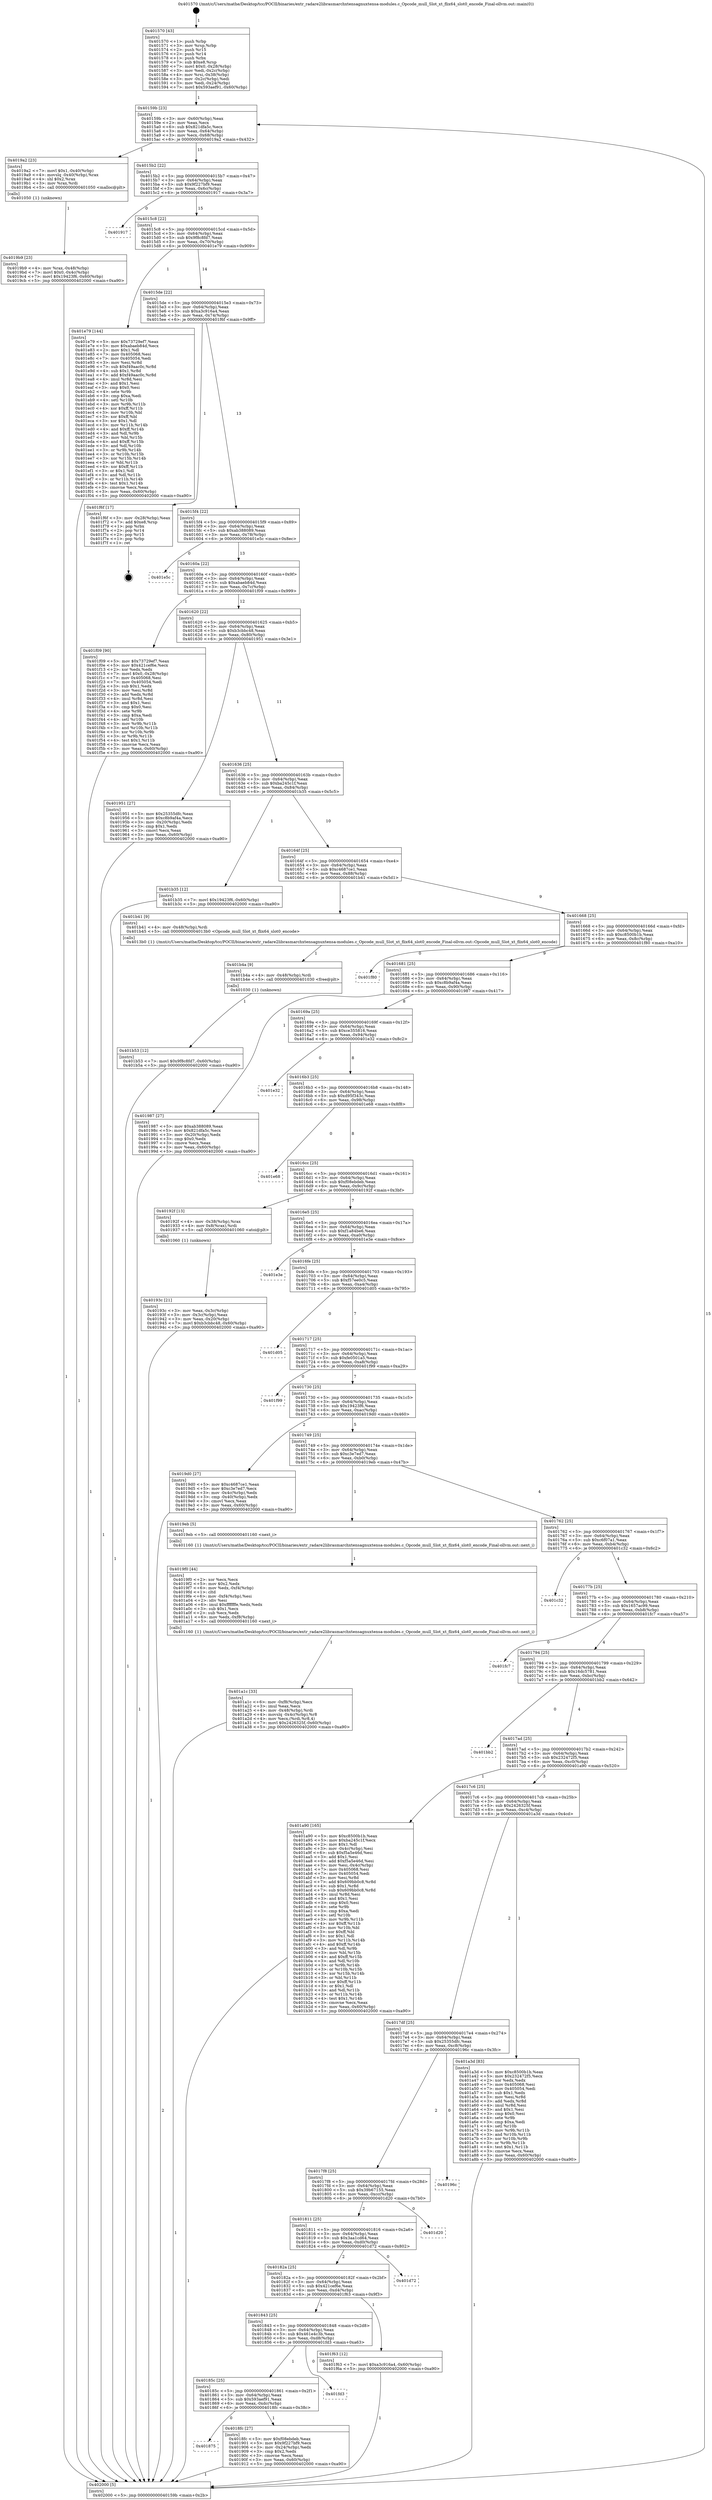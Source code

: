 digraph "0x401570" {
  label = "0x401570 (/mnt/c/Users/mathe/Desktop/tcc/POCII/binaries/extr_radare2librasmarchxtensagnuxtensa-modules.c_Opcode_mull_Slot_xt_flix64_slot0_encode_Final-ollvm.out::main(0))"
  labelloc = "t"
  node[shape=record]

  Entry [label="",width=0.3,height=0.3,shape=circle,fillcolor=black,style=filled]
  "0x40159b" [label="{
     0x40159b [23]\l
     | [instrs]\l
     &nbsp;&nbsp;0x40159b \<+3\>: mov -0x60(%rbp),%eax\l
     &nbsp;&nbsp;0x40159e \<+2\>: mov %eax,%ecx\l
     &nbsp;&nbsp;0x4015a0 \<+6\>: sub $0x821dfa5c,%ecx\l
     &nbsp;&nbsp;0x4015a6 \<+3\>: mov %eax,-0x64(%rbp)\l
     &nbsp;&nbsp;0x4015a9 \<+3\>: mov %ecx,-0x68(%rbp)\l
     &nbsp;&nbsp;0x4015ac \<+6\>: je 00000000004019a2 \<main+0x432\>\l
  }"]
  "0x4019a2" [label="{
     0x4019a2 [23]\l
     | [instrs]\l
     &nbsp;&nbsp;0x4019a2 \<+7\>: movl $0x1,-0x40(%rbp)\l
     &nbsp;&nbsp;0x4019a9 \<+4\>: movslq -0x40(%rbp),%rax\l
     &nbsp;&nbsp;0x4019ad \<+4\>: shl $0x2,%rax\l
     &nbsp;&nbsp;0x4019b1 \<+3\>: mov %rax,%rdi\l
     &nbsp;&nbsp;0x4019b4 \<+5\>: call 0000000000401050 \<malloc@plt\>\l
     | [calls]\l
     &nbsp;&nbsp;0x401050 \{1\} (unknown)\l
  }"]
  "0x4015b2" [label="{
     0x4015b2 [22]\l
     | [instrs]\l
     &nbsp;&nbsp;0x4015b2 \<+5\>: jmp 00000000004015b7 \<main+0x47\>\l
     &nbsp;&nbsp;0x4015b7 \<+3\>: mov -0x64(%rbp),%eax\l
     &nbsp;&nbsp;0x4015ba \<+5\>: sub $0x9f227bf9,%eax\l
     &nbsp;&nbsp;0x4015bf \<+3\>: mov %eax,-0x6c(%rbp)\l
     &nbsp;&nbsp;0x4015c2 \<+6\>: je 0000000000401917 \<main+0x3a7\>\l
  }"]
  Exit [label="",width=0.3,height=0.3,shape=circle,fillcolor=black,style=filled,peripheries=2]
  "0x401917" [label="{
     0x401917\l
  }", style=dashed]
  "0x4015c8" [label="{
     0x4015c8 [22]\l
     | [instrs]\l
     &nbsp;&nbsp;0x4015c8 \<+5\>: jmp 00000000004015cd \<main+0x5d\>\l
     &nbsp;&nbsp;0x4015cd \<+3\>: mov -0x64(%rbp),%eax\l
     &nbsp;&nbsp;0x4015d0 \<+5\>: sub $0x9f8c8fd7,%eax\l
     &nbsp;&nbsp;0x4015d5 \<+3\>: mov %eax,-0x70(%rbp)\l
     &nbsp;&nbsp;0x4015d8 \<+6\>: je 0000000000401e79 \<main+0x909\>\l
  }"]
  "0x401b53" [label="{
     0x401b53 [12]\l
     | [instrs]\l
     &nbsp;&nbsp;0x401b53 \<+7\>: movl $0x9f8c8fd7,-0x60(%rbp)\l
     &nbsp;&nbsp;0x401b5a \<+5\>: jmp 0000000000402000 \<main+0xa90\>\l
  }"]
  "0x401e79" [label="{
     0x401e79 [144]\l
     | [instrs]\l
     &nbsp;&nbsp;0x401e79 \<+5\>: mov $0x73729ef7,%eax\l
     &nbsp;&nbsp;0x401e7e \<+5\>: mov $0xabaeb84d,%ecx\l
     &nbsp;&nbsp;0x401e83 \<+2\>: mov $0x1,%dl\l
     &nbsp;&nbsp;0x401e85 \<+7\>: mov 0x405068,%esi\l
     &nbsp;&nbsp;0x401e8c \<+7\>: mov 0x405054,%edi\l
     &nbsp;&nbsp;0x401e93 \<+3\>: mov %esi,%r8d\l
     &nbsp;&nbsp;0x401e96 \<+7\>: sub $0xf49aac0c,%r8d\l
     &nbsp;&nbsp;0x401e9d \<+4\>: sub $0x1,%r8d\l
     &nbsp;&nbsp;0x401ea1 \<+7\>: add $0xf49aac0c,%r8d\l
     &nbsp;&nbsp;0x401ea8 \<+4\>: imul %r8d,%esi\l
     &nbsp;&nbsp;0x401eac \<+3\>: and $0x1,%esi\l
     &nbsp;&nbsp;0x401eaf \<+3\>: cmp $0x0,%esi\l
     &nbsp;&nbsp;0x401eb2 \<+4\>: sete %r9b\l
     &nbsp;&nbsp;0x401eb6 \<+3\>: cmp $0xa,%edi\l
     &nbsp;&nbsp;0x401eb9 \<+4\>: setl %r10b\l
     &nbsp;&nbsp;0x401ebd \<+3\>: mov %r9b,%r11b\l
     &nbsp;&nbsp;0x401ec0 \<+4\>: xor $0xff,%r11b\l
     &nbsp;&nbsp;0x401ec4 \<+3\>: mov %r10b,%bl\l
     &nbsp;&nbsp;0x401ec7 \<+3\>: xor $0xff,%bl\l
     &nbsp;&nbsp;0x401eca \<+3\>: xor $0x1,%dl\l
     &nbsp;&nbsp;0x401ecd \<+3\>: mov %r11b,%r14b\l
     &nbsp;&nbsp;0x401ed0 \<+4\>: and $0xff,%r14b\l
     &nbsp;&nbsp;0x401ed4 \<+3\>: and %dl,%r9b\l
     &nbsp;&nbsp;0x401ed7 \<+3\>: mov %bl,%r15b\l
     &nbsp;&nbsp;0x401eda \<+4\>: and $0xff,%r15b\l
     &nbsp;&nbsp;0x401ede \<+3\>: and %dl,%r10b\l
     &nbsp;&nbsp;0x401ee1 \<+3\>: or %r9b,%r14b\l
     &nbsp;&nbsp;0x401ee4 \<+3\>: or %r10b,%r15b\l
     &nbsp;&nbsp;0x401ee7 \<+3\>: xor %r15b,%r14b\l
     &nbsp;&nbsp;0x401eea \<+3\>: or %bl,%r11b\l
     &nbsp;&nbsp;0x401eed \<+4\>: xor $0xff,%r11b\l
     &nbsp;&nbsp;0x401ef1 \<+3\>: or $0x1,%dl\l
     &nbsp;&nbsp;0x401ef4 \<+3\>: and %dl,%r11b\l
     &nbsp;&nbsp;0x401ef7 \<+3\>: or %r11b,%r14b\l
     &nbsp;&nbsp;0x401efa \<+4\>: test $0x1,%r14b\l
     &nbsp;&nbsp;0x401efe \<+3\>: cmovne %ecx,%eax\l
     &nbsp;&nbsp;0x401f01 \<+3\>: mov %eax,-0x60(%rbp)\l
     &nbsp;&nbsp;0x401f04 \<+5\>: jmp 0000000000402000 \<main+0xa90\>\l
  }"]
  "0x4015de" [label="{
     0x4015de [22]\l
     | [instrs]\l
     &nbsp;&nbsp;0x4015de \<+5\>: jmp 00000000004015e3 \<main+0x73\>\l
     &nbsp;&nbsp;0x4015e3 \<+3\>: mov -0x64(%rbp),%eax\l
     &nbsp;&nbsp;0x4015e6 \<+5\>: sub $0xa3c916a4,%eax\l
     &nbsp;&nbsp;0x4015eb \<+3\>: mov %eax,-0x74(%rbp)\l
     &nbsp;&nbsp;0x4015ee \<+6\>: je 0000000000401f6f \<main+0x9ff\>\l
  }"]
  "0x401b4a" [label="{
     0x401b4a [9]\l
     | [instrs]\l
     &nbsp;&nbsp;0x401b4a \<+4\>: mov -0x48(%rbp),%rdi\l
     &nbsp;&nbsp;0x401b4e \<+5\>: call 0000000000401030 \<free@plt\>\l
     | [calls]\l
     &nbsp;&nbsp;0x401030 \{1\} (unknown)\l
  }"]
  "0x401f6f" [label="{
     0x401f6f [17]\l
     | [instrs]\l
     &nbsp;&nbsp;0x401f6f \<+3\>: mov -0x28(%rbp),%eax\l
     &nbsp;&nbsp;0x401f72 \<+7\>: add $0xe8,%rsp\l
     &nbsp;&nbsp;0x401f79 \<+1\>: pop %rbx\l
     &nbsp;&nbsp;0x401f7a \<+2\>: pop %r14\l
     &nbsp;&nbsp;0x401f7c \<+2\>: pop %r15\l
     &nbsp;&nbsp;0x401f7e \<+1\>: pop %rbp\l
     &nbsp;&nbsp;0x401f7f \<+1\>: ret\l
  }"]
  "0x4015f4" [label="{
     0x4015f4 [22]\l
     | [instrs]\l
     &nbsp;&nbsp;0x4015f4 \<+5\>: jmp 00000000004015f9 \<main+0x89\>\l
     &nbsp;&nbsp;0x4015f9 \<+3\>: mov -0x64(%rbp),%eax\l
     &nbsp;&nbsp;0x4015fc \<+5\>: sub $0xab388089,%eax\l
     &nbsp;&nbsp;0x401601 \<+3\>: mov %eax,-0x78(%rbp)\l
     &nbsp;&nbsp;0x401604 \<+6\>: je 0000000000401e5c \<main+0x8ec\>\l
  }"]
  "0x401a1c" [label="{
     0x401a1c [33]\l
     | [instrs]\l
     &nbsp;&nbsp;0x401a1c \<+6\>: mov -0xf8(%rbp),%ecx\l
     &nbsp;&nbsp;0x401a22 \<+3\>: imul %eax,%ecx\l
     &nbsp;&nbsp;0x401a25 \<+4\>: mov -0x48(%rbp),%rdi\l
     &nbsp;&nbsp;0x401a29 \<+4\>: movslq -0x4c(%rbp),%r8\l
     &nbsp;&nbsp;0x401a2d \<+4\>: mov %ecx,(%rdi,%r8,4)\l
     &nbsp;&nbsp;0x401a31 \<+7\>: movl $0x2426325f,-0x60(%rbp)\l
     &nbsp;&nbsp;0x401a38 \<+5\>: jmp 0000000000402000 \<main+0xa90\>\l
  }"]
  "0x401e5c" [label="{
     0x401e5c\l
  }", style=dashed]
  "0x40160a" [label="{
     0x40160a [22]\l
     | [instrs]\l
     &nbsp;&nbsp;0x40160a \<+5\>: jmp 000000000040160f \<main+0x9f\>\l
     &nbsp;&nbsp;0x40160f \<+3\>: mov -0x64(%rbp),%eax\l
     &nbsp;&nbsp;0x401612 \<+5\>: sub $0xabaeb84d,%eax\l
     &nbsp;&nbsp;0x401617 \<+3\>: mov %eax,-0x7c(%rbp)\l
     &nbsp;&nbsp;0x40161a \<+6\>: je 0000000000401f09 \<main+0x999\>\l
  }"]
  "0x4019f0" [label="{
     0x4019f0 [44]\l
     | [instrs]\l
     &nbsp;&nbsp;0x4019f0 \<+2\>: xor %ecx,%ecx\l
     &nbsp;&nbsp;0x4019f2 \<+5\>: mov $0x2,%edx\l
     &nbsp;&nbsp;0x4019f7 \<+6\>: mov %edx,-0xf4(%rbp)\l
     &nbsp;&nbsp;0x4019fd \<+1\>: cltd\l
     &nbsp;&nbsp;0x4019fe \<+6\>: mov -0xf4(%rbp),%esi\l
     &nbsp;&nbsp;0x401a04 \<+2\>: idiv %esi\l
     &nbsp;&nbsp;0x401a06 \<+6\>: imul $0xfffffffe,%edx,%edx\l
     &nbsp;&nbsp;0x401a0c \<+3\>: sub $0x1,%ecx\l
     &nbsp;&nbsp;0x401a0f \<+2\>: sub %ecx,%edx\l
     &nbsp;&nbsp;0x401a11 \<+6\>: mov %edx,-0xf8(%rbp)\l
     &nbsp;&nbsp;0x401a17 \<+5\>: call 0000000000401160 \<next_i\>\l
     | [calls]\l
     &nbsp;&nbsp;0x401160 \{1\} (/mnt/c/Users/mathe/Desktop/tcc/POCII/binaries/extr_radare2librasmarchxtensagnuxtensa-modules.c_Opcode_mull_Slot_xt_flix64_slot0_encode_Final-ollvm.out::next_i)\l
  }"]
  "0x401f09" [label="{
     0x401f09 [90]\l
     | [instrs]\l
     &nbsp;&nbsp;0x401f09 \<+5\>: mov $0x73729ef7,%eax\l
     &nbsp;&nbsp;0x401f0e \<+5\>: mov $0x421cef6e,%ecx\l
     &nbsp;&nbsp;0x401f13 \<+2\>: xor %edx,%edx\l
     &nbsp;&nbsp;0x401f15 \<+7\>: movl $0x0,-0x28(%rbp)\l
     &nbsp;&nbsp;0x401f1c \<+7\>: mov 0x405068,%esi\l
     &nbsp;&nbsp;0x401f23 \<+7\>: mov 0x405054,%edi\l
     &nbsp;&nbsp;0x401f2a \<+3\>: sub $0x1,%edx\l
     &nbsp;&nbsp;0x401f2d \<+3\>: mov %esi,%r8d\l
     &nbsp;&nbsp;0x401f30 \<+3\>: add %edx,%r8d\l
     &nbsp;&nbsp;0x401f33 \<+4\>: imul %r8d,%esi\l
     &nbsp;&nbsp;0x401f37 \<+3\>: and $0x1,%esi\l
     &nbsp;&nbsp;0x401f3a \<+3\>: cmp $0x0,%esi\l
     &nbsp;&nbsp;0x401f3d \<+4\>: sete %r9b\l
     &nbsp;&nbsp;0x401f41 \<+3\>: cmp $0xa,%edi\l
     &nbsp;&nbsp;0x401f44 \<+4\>: setl %r10b\l
     &nbsp;&nbsp;0x401f48 \<+3\>: mov %r9b,%r11b\l
     &nbsp;&nbsp;0x401f4b \<+3\>: and %r10b,%r11b\l
     &nbsp;&nbsp;0x401f4e \<+3\>: xor %r10b,%r9b\l
     &nbsp;&nbsp;0x401f51 \<+3\>: or %r9b,%r11b\l
     &nbsp;&nbsp;0x401f54 \<+4\>: test $0x1,%r11b\l
     &nbsp;&nbsp;0x401f58 \<+3\>: cmovne %ecx,%eax\l
     &nbsp;&nbsp;0x401f5b \<+3\>: mov %eax,-0x60(%rbp)\l
     &nbsp;&nbsp;0x401f5e \<+5\>: jmp 0000000000402000 \<main+0xa90\>\l
  }"]
  "0x401620" [label="{
     0x401620 [22]\l
     | [instrs]\l
     &nbsp;&nbsp;0x401620 \<+5\>: jmp 0000000000401625 \<main+0xb5\>\l
     &nbsp;&nbsp;0x401625 \<+3\>: mov -0x64(%rbp),%eax\l
     &nbsp;&nbsp;0x401628 \<+5\>: sub $0xb3cbbc48,%eax\l
     &nbsp;&nbsp;0x40162d \<+3\>: mov %eax,-0x80(%rbp)\l
     &nbsp;&nbsp;0x401630 \<+6\>: je 0000000000401951 \<main+0x3e1\>\l
  }"]
  "0x4019b9" [label="{
     0x4019b9 [23]\l
     | [instrs]\l
     &nbsp;&nbsp;0x4019b9 \<+4\>: mov %rax,-0x48(%rbp)\l
     &nbsp;&nbsp;0x4019bd \<+7\>: movl $0x0,-0x4c(%rbp)\l
     &nbsp;&nbsp;0x4019c4 \<+7\>: movl $0x19423f6,-0x60(%rbp)\l
     &nbsp;&nbsp;0x4019cb \<+5\>: jmp 0000000000402000 \<main+0xa90\>\l
  }"]
  "0x401951" [label="{
     0x401951 [27]\l
     | [instrs]\l
     &nbsp;&nbsp;0x401951 \<+5\>: mov $0x25355dfc,%eax\l
     &nbsp;&nbsp;0x401956 \<+5\>: mov $0xc8b9af4a,%ecx\l
     &nbsp;&nbsp;0x40195b \<+3\>: mov -0x20(%rbp),%edx\l
     &nbsp;&nbsp;0x40195e \<+3\>: cmp $0x1,%edx\l
     &nbsp;&nbsp;0x401961 \<+3\>: cmovl %ecx,%eax\l
     &nbsp;&nbsp;0x401964 \<+3\>: mov %eax,-0x60(%rbp)\l
     &nbsp;&nbsp;0x401967 \<+5\>: jmp 0000000000402000 \<main+0xa90\>\l
  }"]
  "0x401636" [label="{
     0x401636 [25]\l
     | [instrs]\l
     &nbsp;&nbsp;0x401636 \<+5\>: jmp 000000000040163b \<main+0xcb\>\l
     &nbsp;&nbsp;0x40163b \<+3\>: mov -0x64(%rbp),%eax\l
     &nbsp;&nbsp;0x40163e \<+5\>: sub $0xba245c1f,%eax\l
     &nbsp;&nbsp;0x401643 \<+6\>: mov %eax,-0x84(%rbp)\l
     &nbsp;&nbsp;0x401649 \<+6\>: je 0000000000401b35 \<main+0x5c5\>\l
  }"]
  "0x40193c" [label="{
     0x40193c [21]\l
     | [instrs]\l
     &nbsp;&nbsp;0x40193c \<+3\>: mov %eax,-0x3c(%rbp)\l
     &nbsp;&nbsp;0x40193f \<+3\>: mov -0x3c(%rbp),%eax\l
     &nbsp;&nbsp;0x401942 \<+3\>: mov %eax,-0x20(%rbp)\l
     &nbsp;&nbsp;0x401945 \<+7\>: movl $0xb3cbbc48,-0x60(%rbp)\l
     &nbsp;&nbsp;0x40194c \<+5\>: jmp 0000000000402000 \<main+0xa90\>\l
  }"]
  "0x401b35" [label="{
     0x401b35 [12]\l
     | [instrs]\l
     &nbsp;&nbsp;0x401b35 \<+7\>: movl $0x19423f6,-0x60(%rbp)\l
     &nbsp;&nbsp;0x401b3c \<+5\>: jmp 0000000000402000 \<main+0xa90\>\l
  }"]
  "0x40164f" [label="{
     0x40164f [25]\l
     | [instrs]\l
     &nbsp;&nbsp;0x40164f \<+5\>: jmp 0000000000401654 \<main+0xe4\>\l
     &nbsp;&nbsp;0x401654 \<+3\>: mov -0x64(%rbp),%eax\l
     &nbsp;&nbsp;0x401657 \<+5\>: sub $0xc4687ce1,%eax\l
     &nbsp;&nbsp;0x40165c \<+6\>: mov %eax,-0x88(%rbp)\l
     &nbsp;&nbsp;0x401662 \<+6\>: je 0000000000401b41 \<main+0x5d1\>\l
  }"]
  "0x401570" [label="{
     0x401570 [43]\l
     | [instrs]\l
     &nbsp;&nbsp;0x401570 \<+1\>: push %rbp\l
     &nbsp;&nbsp;0x401571 \<+3\>: mov %rsp,%rbp\l
     &nbsp;&nbsp;0x401574 \<+2\>: push %r15\l
     &nbsp;&nbsp;0x401576 \<+2\>: push %r14\l
     &nbsp;&nbsp;0x401578 \<+1\>: push %rbx\l
     &nbsp;&nbsp;0x401579 \<+7\>: sub $0xe8,%rsp\l
     &nbsp;&nbsp;0x401580 \<+7\>: movl $0x0,-0x28(%rbp)\l
     &nbsp;&nbsp;0x401587 \<+3\>: mov %edi,-0x2c(%rbp)\l
     &nbsp;&nbsp;0x40158a \<+4\>: mov %rsi,-0x38(%rbp)\l
     &nbsp;&nbsp;0x40158e \<+3\>: mov -0x2c(%rbp),%edi\l
     &nbsp;&nbsp;0x401591 \<+3\>: mov %edi,-0x24(%rbp)\l
     &nbsp;&nbsp;0x401594 \<+7\>: movl $0x593aef91,-0x60(%rbp)\l
  }"]
  "0x401b41" [label="{
     0x401b41 [9]\l
     | [instrs]\l
     &nbsp;&nbsp;0x401b41 \<+4\>: mov -0x48(%rbp),%rdi\l
     &nbsp;&nbsp;0x401b45 \<+5\>: call 00000000004013b0 \<Opcode_mull_Slot_xt_flix64_slot0_encode\>\l
     | [calls]\l
     &nbsp;&nbsp;0x4013b0 \{1\} (/mnt/c/Users/mathe/Desktop/tcc/POCII/binaries/extr_radare2librasmarchxtensagnuxtensa-modules.c_Opcode_mull_Slot_xt_flix64_slot0_encode_Final-ollvm.out::Opcode_mull_Slot_xt_flix64_slot0_encode)\l
  }"]
  "0x401668" [label="{
     0x401668 [25]\l
     | [instrs]\l
     &nbsp;&nbsp;0x401668 \<+5\>: jmp 000000000040166d \<main+0xfd\>\l
     &nbsp;&nbsp;0x40166d \<+3\>: mov -0x64(%rbp),%eax\l
     &nbsp;&nbsp;0x401670 \<+5\>: sub $0xc8500b1b,%eax\l
     &nbsp;&nbsp;0x401675 \<+6\>: mov %eax,-0x8c(%rbp)\l
     &nbsp;&nbsp;0x40167b \<+6\>: je 0000000000401f80 \<main+0xa10\>\l
  }"]
  "0x402000" [label="{
     0x402000 [5]\l
     | [instrs]\l
     &nbsp;&nbsp;0x402000 \<+5\>: jmp 000000000040159b \<main+0x2b\>\l
  }"]
  "0x401f80" [label="{
     0x401f80\l
  }", style=dashed]
  "0x401681" [label="{
     0x401681 [25]\l
     | [instrs]\l
     &nbsp;&nbsp;0x401681 \<+5\>: jmp 0000000000401686 \<main+0x116\>\l
     &nbsp;&nbsp;0x401686 \<+3\>: mov -0x64(%rbp),%eax\l
     &nbsp;&nbsp;0x401689 \<+5\>: sub $0xc8b9af4a,%eax\l
     &nbsp;&nbsp;0x40168e \<+6\>: mov %eax,-0x90(%rbp)\l
     &nbsp;&nbsp;0x401694 \<+6\>: je 0000000000401987 \<main+0x417\>\l
  }"]
  "0x401875" [label="{
     0x401875\l
  }", style=dashed]
  "0x401987" [label="{
     0x401987 [27]\l
     | [instrs]\l
     &nbsp;&nbsp;0x401987 \<+5\>: mov $0xab388089,%eax\l
     &nbsp;&nbsp;0x40198c \<+5\>: mov $0x821dfa5c,%ecx\l
     &nbsp;&nbsp;0x401991 \<+3\>: mov -0x20(%rbp),%edx\l
     &nbsp;&nbsp;0x401994 \<+3\>: cmp $0x0,%edx\l
     &nbsp;&nbsp;0x401997 \<+3\>: cmove %ecx,%eax\l
     &nbsp;&nbsp;0x40199a \<+3\>: mov %eax,-0x60(%rbp)\l
     &nbsp;&nbsp;0x40199d \<+5\>: jmp 0000000000402000 \<main+0xa90\>\l
  }"]
  "0x40169a" [label="{
     0x40169a [25]\l
     | [instrs]\l
     &nbsp;&nbsp;0x40169a \<+5\>: jmp 000000000040169f \<main+0x12f\>\l
     &nbsp;&nbsp;0x40169f \<+3\>: mov -0x64(%rbp),%eax\l
     &nbsp;&nbsp;0x4016a2 \<+5\>: sub $0xce355816,%eax\l
     &nbsp;&nbsp;0x4016a7 \<+6\>: mov %eax,-0x94(%rbp)\l
     &nbsp;&nbsp;0x4016ad \<+6\>: je 0000000000401e32 \<main+0x8c2\>\l
  }"]
  "0x4018fc" [label="{
     0x4018fc [27]\l
     | [instrs]\l
     &nbsp;&nbsp;0x4018fc \<+5\>: mov $0xf08ebdeb,%eax\l
     &nbsp;&nbsp;0x401901 \<+5\>: mov $0x9f227bf9,%ecx\l
     &nbsp;&nbsp;0x401906 \<+3\>: mov -0x24(%rbp),%edx\l
     &nbsp;&nbsp;0x401909 \<+3\>: cmp $0x2,%edx\l
     &nbsp;&nbsp;0x40190c \<+3\>: cmovne %ecx,%eax\l
     &nbsp;&nbsp;0x40190f \<+3\>: mov %eax,-0x60(%rbp)\l
     &nbsp;&nbsp;0x401912 \<+5\>: jmp 0000000000402000 \<main+0xa90\>\l
  }"]
  "0x401e32" [label="{
     0x401e32\l
  }", style=dashed]
  "0x4016b3" [label="{
     0x4016b3 [25]\l
     | [instrs]\l
     &nbsp;&nbsp;0x4016b3 \<+5\>: jmp 00000000004016b8 \<main+0x148\>\l
     &nbsp;&nbsp;0x4016b8 \<+3\>: mov -0x64(%rbp),%eax\l
     &nbsp;&nbsp;0x4016bb \<+5\>: sub $0xd95f343c,%eax\l
     &nbsp;&nbsp;0x4016c0 \<+6\>: mov %eax,-0x98(%rbp)\l
     &nbsp;&nbsp;0x4016c6 \<+6\>: je 0000000000401e68 \<main+0x8f8\>\l
  }"]
  "0x40185c" [label="{
     0x40185c [25]\l
     | [instrs]\l
     &nbsp;&nbsp;0x40185c \<+5\>: jmp 0000000000401861 \<main+0x2f1\>\l
     &nbsp;&nbsp;0x401861 \<+3\>: mov -0x64(%rbp),%eax\l
     &nbsp;&nbsp;0x401864 \<+5\>: sub $0x593aef91,%eax\l
     &nbsp;&nbsp;0x401869 \<+6\>: mov %eax,-0xdc(%rbp)\l
     &nbsp;&nbsp;0x40186f \<+6\>: je 00000000004018fc \<main+0x38c\>\l
  }"]
  "0x401e68" [label="{
     0x401e68\l
  }", style=dashed]
  "0x4016cc" [label="{
     0x4016cc [25]\l
     | [instrs]\l
     &nbsp;&nbsp;0x4016cc \<+5\>: jmp 00000000004016d1 \<main+0x161\>\l
     &nbsp;&nbsp;0x4016d1 \<+3\>: mov -0x64(%rbp),%eax\l
     &nbsp;&nbsp;0x4016d4 \<+5\>: sub $0xf08ebdeb,%eax\l
     &nbsp;&nbsp;0x4016d9 \<+6\>: mov %eax,-0x9c(%rbp)\l
     &nbsp;&nbsp;0x4016df \<+6\>: je 000000000040192f \<main+0x3bf\>\l
  }"]
  "0x401fd3" [label="{
     0x401fd3\l
  }", style=dashed]
  "0x40192f" [label="{
     0x40192f [13]\l
     | [instrs]\l
     &nbsp;&nbsp;0x40192f \<+4\>: mov -0x38(%rbp),%rax\l
     &nbsp;&nbsp;0x401933 \<+4\>: mov 0x8(%rax),%rdi\l
     &nbsp;&nbsp;0x401937 \<+5\>: call 0000000000401060 \<atoi@plt\>\l
     | [calls]\l
     &nbsp;&nbsp;0x401060 \{1\} (unknown)\l
  }"]
  "0x4016e5" [label="{
     0x4016e5 [25]\l
     | [instrs]\l
     &nbsp;&nbsp;0x4016e5 \<+5\>: jmp 00000000004016ea \<main+0x17a\>\l
     &nbsp;&nbsp;0x4016ea \<+3\>: mov -0x64(%rbp),%eax\l
     &nbsp;&nbsp;0x4016ed \<+5\>: sub $0xf1a84be6,%eax\l
     &nbsp;&nbsp;0x4016f2 \<+6\>: mov %eax,-0xa0(%rbp)\l
     &nbsp;&nbsp;0x4016f8 \<+6\>: je 0000000000401e3e \<main+0x8ce\>\l
  }"]
  "0x401843" [label="{
     0x401843 [25]\l
     | [instrs]\l
     &nbsp;&nbsp;0x401843 \<+5\>: jmp 0000000000401848 \<main+0x2d8\>\l
     &nbsp;&nbsp;0x401848 \<+3\>: mov -0x64(%rbp),%eax\l
     &nbsp;&nbsp;0x40184b \<+5\>: sub $0x461e4c3b,%eax\l
     &nbsp;&nbsp;0x401850 \<+6\>: mov %eax,-0xd8(%rbp)\l
     &nbsp;&nbsp;0x401856 \<+6\>: je 0000000000401fd3 \<main+0xa63\>\l
  }"]
  "0x401e3e" [label="{
     0x401e3e\l
  }", style=dashed]
  "0x4016fe" [label="{
     0x4016fe [25]\l
     | [instrs]\l
     &nbsp;&nbsp;0x4016fe \<+5\>: jmp 0000000000401703 \<main+0x193\>\l
     &nbsp;&nbsp;0x401703 \<+3\>: mov -0x64(%rbp),%eax\l
     &nbsp;&nbsp;0x401706 \<+5\>: sub $0xf57ee0c5,%eax\l
     &nbsp;&nbsp;0x40170b \<+6\>: mov %eax,-0xa4(%rbp)\l
     &nbsp;&nbsp;0x401711 \<+6\>: je 0000000000401d05 \<main+0x795\>\l
  }"]
  "0x401f63" [label="{
     0x401f63 [12]\l
     | [instrs]\l
     &nbsp;&nbsp;0x401f63 \<+7\>: movl $0xa3c916a4,-0x60(%rbp)\l
     &nbsp;&nbsp;0x401f6a \<+5\>: jmp 0000000000402000 \<main+0xa90\>\l
  }"]
  "0x401d05" [label="{
     0x401d05\l
  }", style=dashed]
  "0x401717" [label="{
     0x401717 [25]\l
     | [instrs]\l
     &nbsp;&nbsp;0x401717 \<+5\>: jmp 000000000040171c \<main+0x1ac\>\l
     &nbsp;&nbsp;0x40171c \<+3\>: mov -0x64(%rbp),%eax\l
     &nbsp;&nbsp;0x40171f \<+5\>: sub $0xfe0501a5,%eax\l
     &nbsp;&nbsp;0x401724 \<+6\>: mov %eax,-0xa8(%rbp)\l
     &nbsp;&nbsp;0x40172a \<+6\>: je 0000000000401f99 \<main+0xa29\>\l
  }"]
  "0x40182a" [label="{
     0x40182a [25]\l
     | [instrs]\l
     &nbsp;&nbsp;0x40182a \<+5\>: jmp 000000000040182f \<main+0x2bf\>\l
     &nbsp;&nbsp;0x40182f \<+3\>: mov -0x64(%rbp),%eax\l
     &nbsp;&nbsp;0x401832 \<+5\>: sub $0x421cef6e,%eax\l
     &nbsp;&nbsp;0x401837 \<+6\>: mov %eax,-0xd4(%rbp)\l
     &nbsp;&nbsp;0x40183d \<+6\>: je 0000000000401f63 \<main+0x9f3\>\l
  }"]
  "0x401f99" [label="{
     0x401f99\l
  }", style=dashed]
  "0x401730" [label="{
     0x401730 [25]\l
     | [instrs]\l
     &nbsp;&nbsp;0x401730 \<+5\>: jmp 0000000000401735 \<main+0x1c5\>\l
     &nbsp;&nbsp;0x401735 \<+3\>: mov -0x64(%rbp),%eax\l
     &nbsp;&nbsp;0x401738 \<+5\>: sub $0x19423f6,%eax\l
     &nbsp;&nbsp;0x40173d \<+6\>: mov %eax,-0xac(%rbp)\l
     &nbsp;&nbsp;0x401743 \<+6\>: je 00000000004019d0 \<main+0x460\>\l
  }"]
  "0x401d72" [label="{
     0x401d72\l
  }", style=dashed]
  "0x4019d0" [label="{
     0x4019d0 [27]\l
     | [instrs]\l
     &nbsp;&nbsp;0x4019d0 \<+5\>: mov $0xc4687ce1,%eax\l
     &nbsp;&nbsp;0x4019d5 \<+5\>: mov $0xc3e7ed7,%ecx\l
     &nbsp;&nbsp;0x4019da \<+3\>: mov -0x4c(%rbp),%edx\l
     &nbsp;&nbsp;0x4019dd \<+3\>: cmp -0x40(%rbp),%edx\l
     &nbsp;&nbsp;0x4019e0 \<+3\>: cmovl %ecx,%eax\l
     &nbsp;&nbsp;0x4019e3 \<+3\>: mov %eax,-0x60(%rbp)\l
     &nbsp;&nbsp;0x4019e6 \<+5\>: jmp 0000000000402000 \<main+0xa90\>\l
  }"]
  "0x401749" [label="{
     0x401749 [25]\l
     | [instrs]\l
     &nbsp;&nbsp;0x401749 \<+5\>: jmp 000000000040174e \<main+0x1de\>\l
     &nbsp;&nbsp;0x40174e \<+3\>: mov -0x64(%rbp),%eax\l
     &nbsp;&nbsp;0x401751 \<+5\>: sub $0xc3e7ed7,%eax\l
     &nbsp;&nbsp;0x401756 \<+6\>: mov %eax,-0xb0(%rbp)\l
     &nbsp;&nbsp;0x40175c \<+6\>: je 00000000004019eb \<main+0x47b\>\l
  }"]
  "0x401811" [label="{
     0x401811 [25]\l
     | [instrs]\l
     &nbsp;&nbsp;0x401811 \<+5\>: jmp 0000000000401816 \<main+0x2a6\>\l
     &nbsp;&nbsp;0x401816 \<+3\>: mov -0x64(%rbp),%eax\l
     &nbsp;&nbsp;0x401819 \<+5\>: sub $0x3aa1cd64,%eax\l
     &nbsp;&nbsp;0x40181e \<+6\>: mov %eax,-0xd0(%rbp)\l
     &nbsp;&nbsp;0x401824 \<+6\>: je 0000000000401d72 \<main+0x802\>\l
  }"]
  "0x4019eb" [label="{
     0x4019eb [5]\l
     | [instrs]\l
     &nbsp;&nbsp;0x4019eb \<+5\>: call 0000000000401160 \<next_i\>\l
     | [calls]\l
     &nbsp;&nbsp;0x401160 \{1\} (/mnt/c/Users/mathe/Desktop/tcc/POCII/binaries/extr_radare2librasmarchxtensagnuxtensa-modules.c_Opcode_mull_Slot_xt_flix64_slot0_encode_Final-ollvm.out::next_i)\l
  }"]
  "0x401762" [label="{
     0x401762 [25]\l
     | [instrs]\l
     &nbsp;&nbsp;0x401762 \<+5\>: jmp 0000000000401767 \<main+0x1f7\>\l
     &nbsp;&nbsp;0x401767 \<+3\>: mov -0x64(%rbp),%eax\l
     &nbsp;&nbsp;0x40176a \<+5\>: sub $0xc6f07a1,%eax\l
     &nbsp;&nbsp;0x40176f \<+6\>: mov %eax,-0xb4(%rbp)\l
     &nbsp;&nbsp;0x401775 \<+6\>: je 0000000000401c32 \<main+0x6c2\>\l
  }"]
  "0x401d20" [label="{
     0x401d20\l
  }", style=dashed]
  "0x401c32" [label="{
     0x401c32\l
  }", style=dashed]
  "0x40177b" [label="{
     0x40177b [25]\l
     | [instrs]\l
     &nbsp;&nbsp;0x40177b \<+5\>: jmp 0000000000401780 \<main+0x210\>\l
     &nbsp;&nbsp;0x401780 \<+3\>: mov -0x64(%rbp),%eax\l
     &nbsp;&nbsp;0x401783 \<+5\>: sub $0x1657ac99,%eax\l
     &nbsp;&nbsp;0x401788 \<+6\>: mov %eax,-0xb8(%rbp)\l
     &nbsp;&nbsp;0x40178e \<+6\>: je 0000000000401fc7 \<main+0xa57\>\l
  }"]
  "0x4017f8" [label="{
     0x4017f8 [25]\l
     | [instrs]\l
     &nbsp;&nbsp;0x4017f8 \<+5\>: jmp 00000000004017fd \<main+0x28d\>\l
     &nbsp;&nbsp;0x4017fd \<+3\>: mov -0x64(%rbp),%eax\l
     &nbsp;&nbsp;0x401800 \<+5\>: sub $0x39b67155,%eax\l
     &nbsp;&nbsp;0x401805 \<+6\>: mov %eax,-0xcc(%rbp)\l
     &nbsp;&nbsp;0x40180b \<+6\>: je 0000000000401d20 \<main+0x7b0\>\l
  }"]
  "0x401fc7" [label="{
     0x401fc7\l
  }", style=dashed]
  "0x401794" [label="{
     0x401794 [25]\l
     | [instrs]\l
     &nbsp;&nbsp;0x401794 \<+5\>: jmp 0000000000401799 \<main+0x229\>\l
     &nbsp;&nbsp;0x401799 \<+3\>: mov -0x64(%rbp),%eax\l
     &nbsp;&nbsp;0x40179c \<+5\>: sub $0x16dc5781,%eax\l
     &nbsp;&nbsp;0x4017a1 \<+6\>: mov %eax,-0xbc(%rbp)\l
     &nbsp;&nbsp;0x4017a7 \<+6\>: je 0000000000401bb2 \<main+0x642\>\l
  }"]
  "0x40196c" [label="{
     0x40196c\l
  }", style=dashed]
  "0x401bb2" [label="{
     0x401bb2\l
  }", style=dashed]
  "0x4017ad" [label="{
     0x4017ad [25]\l
     | [instrs]\l
     &nbsp;&nbsp;0x4017ad \<+5\>: jmp 00000000004017b2 \<main+0x242\>\l
     &nbsp;&nbsp;0x4017b2 \<+3\>: mov -0x64(%rbp),%eax\l
     &nbsp;&nbsp;0x4017b5 \<+5\>: sub $0x232472f5,%eax\l
     &nbsp;&nbsp;0x4017ba \<+6\>: mov %eax,-0xc0(%rbp)\l
     &nbsp;&nbsp;0x4017c0 \<+6\>: je 0000000000401a90 \<main+0x520\>\l
  }"]
  "0x4017df" [label="{
     0x4017df [25]\l
     | [instrs]\l
     &nbsp;&nbsp;0x4017df \<+5\>: jmp 00000000004017e4 \<main+0x274\>\l
     &nbsp;&nbsp;0x4017e4 \<+3\>: mov -0x64(%rbp),%eax\l
     &nbsp;&nbsp;0x4017e7 \<+5\>: sub $0x25355dfc,%eax\l
     &nbsp;&nbsp;0x4017ec \<+6\>: mov %eax,-0xc8(%rbp)\l
     &nbsp;&nbsp;0x4017f2 \<+6\>: je 000000000040196c \<main+0x3fc\>\l
  }"]
  "0x401a90" [label="{
     0x401a90 [165]\l
     | [instrs]\l
     &nbsp;&nbsp;0x401a90 \<+5\>: mov $0xc8500b1b,%eax\l
     &nbsp;&nbsp;0x401a95 \<+5\>: mov $0xba245c1f,%ecx\l
     &nbsp;&nbsp;0x401a9a \<+2\>: mov $0x1,%dl\l
     &nbsp;&nbsp;0x401a9c \<+3\>: mov -0x4c(%rbp),%esi\l
     &nbsp;&nbsp;0x401a9f \<+6\>: sub $0xf5a5e46d,%esi\l
     &nbsp;&nbsp;0x401aa5 \<+3\>: add $0x1,%esi\l
     &nbsp;&nbsp;0x401aa8 \<+6\>: add $0xf5a5e46d,%esi\l
     &nbsp;&nbsp;0x401aae \<+3\>: mov %esi,-0x4c(%rbp)\l
     &nbsp;&nbsp;0x401ab1 \<+7\>: mov 0x405068,%esi\l
     &nbsp;&nbsp;0x401ab8 \<+7\>: mov 0x405054,%edi\l
     &nbsp;&nbsp;0x401abf \<+3\>: mov %esi,%r8d\l
     &nbsp;&nbsp;0x401ac2 \<+7\>: add $0x609bb0c8,%r8d\l
     &nbsp;&nbsp;0x401ac9 \<+4\>: sub $0x1,%r8d\l
     &nbsp;&nbsp;0x401acd \<+7\>: sub $0x609bb0c8,%r8d\l
     &nbsp;&nbsp;0x401ad4 \<+4\>: imul %r8d,%esi\l
     &nbsp;&nbsp;0x401ad8 \<+3\>: and $0x1,%esi\l
     &nbsp;&nbsp;0x401adb \<+3\>: cmp $0x0,%esi\l
     &nbsp;&nbsp;0x401ade \<+4\>: sete %r9b\l
     &nbsp;&nbsp;0x401ae2 \<+3\>: cmp $0xa,%edi\l
     &nbsp;&nbsp;0x401ae5 \<+4\>: setl %r10b\l
     &nbsp;&nbsp;0x401ae9 \<+3\>: mov %r9b,%r11b\l
     &nbsp;&nbsp;0x401aec \<+4\>: xor $0xff,%r11b\l
     &nbsp;&nbsp;0x401af0 \<+3\>: mov %r10b,%bl\l
     &nbsp;&nbsp;0x401af3 \<+3\>: xor $0xff,%bl\l
     &nbsp;&nbsp;0x401af6 \<+3\>: xor $0x1,%dl\l
     &nbsp;&nbsp;0x401af9 \<+3\>: mov %r11b,%r14b\l
     &nbsp;&nbsp;0x401afc \<+4\>: and $0xff,%r14b\l
     &nbsp;&nbsp;0x401b00 \<+3\>: and %dl,%r9b\l
     &nbsp;&nbsp;0x401b03 \<+3\>: mov %bl,%r15b\l
     &nbsp;&nbsp;0x401b06 \<+4\>: and $0xff,%r15b\l
     &nbsp;&nbsp;0x401b0a \<+3\>: and %dl,%r10b\l
     &nbsp;&nbsp;0x401b0d \<+3\>: or %r9b,%r14b\l
     &nbsp;&nbsp;0x401b10 \<+3\>: or %r10b,%r15b\l
     &nbsp;&nbsp;0x401b13 \<+3\>: xor %r15b,%r14b\l
     &nbsp;&nbsp;0x401b16 \<+3\>: or %bl,%r11b\l
     &nbsp;&nbsp;0x401b19 \<+4\>: xor $0xff,%r11b\l
     &nbsp;&nbsp;0x401b1d \<+3\>: or $0x1,%dl\l
     &nbsp;&nbsp;0x401b20 \<+3\>: and %dl,%r11b\l
     &nbsp;&nbsp;0x401b23 \<+3\>: or %r11b,%r14b\l
     &nbsp;&nbsp;0x401b26 \<+4\>: test $0x1,%r14b\l
     &nbsp;&nbsp;0x401b2a \<+3\>: cmovne %ecx,%eax\l
     &nbsp;&nbsp;0x401b2d \<+3\>: mov %eax,-0x60(%rbp)\l
     &nbsp;&nbsp;0x401b30 \<+5\>: jmp 0000000000402000 \<main+0xa90\>\l
  }"]
  "0x4017c6" [label="{
     0x4017c6 [25]\l
     | [instrs]\l
     &nbsp;&nbsp;0x4017c6 \<+5\>: jmp 00000000004017cb \<main+0x25b\>\l
     &nbsp;&nbsp;0x4017cb \<+3\>: mov -0x64(%rbp),%eax\l
     &nbsp;&nbsp;0x4017ce \<+5\>: sub $0x2426325f,%eax\l
     &nbsp;&nbsp;0x4017d3 \<+6\>: mov %eax,-0xc4(%rbp)\l
     &nbsp;&nbsp;0x4017d9 \<+6\>: je 0000000000401a3d \<main+0x4cd\>\l
  }"]
  "0x401a3d" [label="{
     0x401a3d [83]\l
     | [instrs]\l
     &nbsp;&nbsp;0x401a3d \<+5\>: mov $0xc8500b1b,%eax\l
     &nbsp;&nbsp;0x401a42 \<+5\>: mov $0x232472f5,%ecx\l
     &nbsp;&nbsp;0x401a47 \<+2\>: xor %edx,%edx\l
     &nbsp;&nbsp;0x401a49 \<+7\>: mov 0x405068,%esi\l
     &nbsp;&nbsp;0x401a50 \<+7\>: mov 0x405054,%edi\l
     &nbsp;&nbsp;0x401a57 \<+3\>: sub $0x1,%edx\l
     &nbsp;&nbsp;0x401a5a \<+3\>: mov %esi,%r8d\l
     &nbsp;&nbsp;0x401a5d \<+3\>: add %edx,%r8d\l
     &nbsp;&nbsp;0x401a60 \<+4\>: imul %r8d,%esi\l
     &nbsp;&nbsp;0x401a64 \<+3\>: and $0x1,%esi\l
     &nbsp;&nbsp;0x401a67 \<+3\>: cmp $0x0,%esi\l
     &nbsp;&nbsp;0x401a6a \<+4\>: sete %r9b\l
     &nbsp;&nbsp;0x401a6e \<+3\>: cmp $0xa,%edi\l
     &nbsp;&nbsp;0x401a71 \<+4\>: setl %r10b\l
     &nbsp;&nbsp;0x401a75 \<+3\>: mov %r9b,%r11b\l
     &nbsp;&nbsp;0x401a78 \<+3\>: and %r10b,%r11b\l
     &nbsp;&nbsp;0x401a7b \<+3\>: xor %r10b,%r9b\l
     &nbsp;&nbsp;0x401a7e \<+3\>: or %r9b,%r11b\l
     &nbsp;&nbsp;0x401a81 \<+4\>: test $0x1,%r11b\l
     &nbsp;&nbsp;0x401a85 \<+3\>: cmovne %ecx,%eax\l
     &nbsp;&nbsp;0x401a88 \<+3\>: mov %eax,-0x60(%rbp)\l
     &nbsp;&nbsp;0x401a8b \<+5\>: jmp 0000000000402000 \<main+0xa90\>\l
  }"]
  Entry -> "0x401570" [label=" 1"]
  "0x40159b" -> "0x4019a2" [label=" 1"]
  "0x40159b" -> "0x4015b2" [label=" 15"]
  "0x401f6f" -> Exit [label=" 1"]
  "0x4015b2" -> "0x401917" [label=" 0"]
  "0x4015b2" -> "0x4015c8" [label=" 15"]
  "0x401f63" -> "0x402000" [label=" 1"]
  "0x4015c8" -> "0x401e79" [label=" 1"]
  "0x4015c8" -> "0x4015de" [label=" 14"]
  "0x401f09" -> "0x402000" [label=" 1"]
  "0x4015de" -> "0x401f6f" [label=" 1"]
  "0x4015de" -> "0x4015f4" [label=" 13"]
  "0x401e79" -> "0x402000" [label=" 1"]
  "0x4015f4" -> "0x401e5c" [label=" 0"]
  "0x4015f4" -> "0x40160a" [label=" 13"]
  "0x401b53" -> "0x402000" [label=" 1"]
  "0x40160a" -> "0x401f09" [label=" 1"]
  "0x40160a" -> "0x401620" [label=" 12"]
  "0x401b4a" -> "0x401b53" [label=" 1"]
  "0x401620" -> "0x401951" [label=" 1"]
  "0x401620" -> "0x401636" [label=" 11"]
  "0x401b41" -> "0x401b4a" [label=" 1"]
  "0x401636" -> "0x401b35" [label=" 1"]
  "0x401636" -> "0x40164f" [label=" 10"]
  "0x401b35" -> "0x402000" [label=" 1"]
  "0x40164f" -> "0x401b41" [label=" 1"]
  "0x40164f" -> "0x401668" [label=" 9"]
  "0x401a90" -> "0x402000" [label=" 1"]
  "0x401668" -> "0x401f80" [label=" 0"]
  "0x401668" -> "0x401681" [label=" 9"]
  "0x401a3d" -> "0x402000" [label=" 1"]
  "0x401681" -> "0x401987" [label=" 1"]
  "0x401681" -> "0x40169a" [label=" 8"]
  "0x401a1c" -> "0x402000" [label=" 1"]
  "0x40169a" -> "0x401e32" [label=" 0"]
  "0x40169a" -> "0x4016b3" [label=" 8"]
  "0x4019f0" -> "0x401a1c" [label=" 1"]
  "0x4016b3" -> "0x401e68" [label=" 0"]
  "0x4016b3" -> "0x4016cc" [label=" 8"]
  "0x4019d0" -> "0x402000" [label=" 2"]
  "0x4016cc" -> "0x40192f" [label=" 1"]
  "0x4016cc" -> "0x4016e5" [label=" 7"]
  "0x4019b9" -> "0x402000" [label=" 1"]
  "0x4016e5" -> "0x401e3e" [label=" 0"]
  "0x4016e5" -> "0x4016fe" [label=" 7"]
  "0x401987" -> "0x402000" [label=" 1"]
  "0x4016fe" -> "0x401d05" [label=" 0"]
  "0x4016fe" -> "0x401717" [label=" 7"]
  "0x401951" -> "0x402000" [label=" 1"]
  "0x401717" -> "0x401f99" [label=" 0"]
  "0x401717" -> "0x401730" [label=" 7"]
  "0x40192f" -> "0x40193c" [label=" 1"]
  "0x401730" -> "0x4019d0" [label=" 2"]
  "0x401730" -> "0x401749" [label=" 5"]
  "0x402000" -> "0x40159b" [label=" 15"]
  "0x401749" -> "0x4019eb" [label=" 1"]
  "0x401749" -> "0x401762" [label=" 4"]
  "0x4018fc" -> "0x402000" [label=" 1"]
  "0x401762" -> "0x401c32" [label=" 0"]
  "0x401762" -> "0x40177b" [label=" 4"]
  "0x40185c" -> "0x401875" [label=" 0"]
  "0x40177b" -> "0x401fc7" [label=" 0"]
  "0x40177b" -> "0x401794" [label=" 4"]
  "0x4019eb" -> "0x4019f0" [label=" 1"]
  "0x401794" -> "0x401bb2" [label=" 0"]
  "0x401794" -> "0x4017ad" [label=" 4"]
  "0x401843" -> "0x40185c" [label=" 1"]
  "0x4017ad" -> "0x401a90" [label=" 1"]
  "0x4017ad" -> "0x4017c6" [label=" 3"]
  "0x4019a2" -> "0x4019b9" [label=" 1"]
  "0x4017c6" -> "0x401a3d" [label=" 1"]
  "0x4017c6" -> "0x4017df" [label=" 2"]
  "0x401843" -> "0x401fd3" [label=" 0"]
  "0x4017df" -> "0x40196c" [label=" 0"]
  "0x4017df" -> "0x4017f8" [label=" 2"]
  "0x40185c" -> "0x4018fc" [label=" 1"]
  "0x4017f8" -> "0x401d20" [label=" 0"]
  "0x4017f8" -> "0x401811" [label=" 2"]
  "0x401570" -> "0x40159b" [label=" 1"]
  "0x401811" -> "0x401d72" [label=" 0"]
  "0x401811" -> "0x40182a" [label=" 2"]
  "0x40193c" -> "0x402000" [label=" 1"]
  "0x40182a" -> "0x401f63" [label=" 1"]
  "0x40182a" -> "0x401843" [label=" 1"]
}
